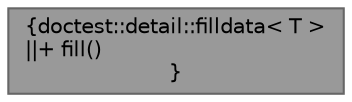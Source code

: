 digraph "doctest::detail::filldata&lt; T &gt;"
{
 // LATEX_PDF_SIZE
  bgcolor="transparent";
  edge [fontname=Helvetica,fontsize=10,labelfontname=Helvetica,labelfontsize=10];
  node [fontname=Helvetica,fontsize=10,shape=box,height=0.2,width=0.4];
  Node1 [label="{doctest::detail::filldata\< T \>\n||+ fill()\l}",height=0.2,width=0.4,color="gray40", fillcolor="grey60", style="filled", fontcolor="black",tooltip=" "];
}
